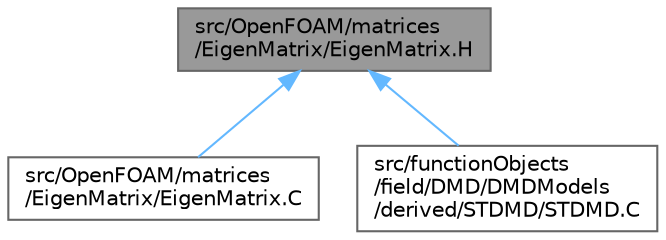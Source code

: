 digraph "src/OpenFOAM/matrices/EigenMatrix/EigenMatrix.H"
{
 // LATEX_PDF_SIZE
  bgcolor="transparent";
  edge [fontname=Helvetica,fontsize=10,labelfontname=Helvetica,labelfontsize=10];
  node [fontname=Helvetica,fontsize=10,shape=box,height=0.2,width=0.4];
  Node1 [id="Node000001",label="src/OpenFOAM/matrices\l/EigenMatrix/EigenMatrix.H",height=0.2,width=0.4,color="gray40", fillcolor="grey60", style="filled", fontcolor="black",tooltip=" "];
  Node1 -> Node2 [id="edge1_Node000001_Node000002",dir="back",color="steelblue1",style="solid",tooltip=" "];
  Node2 [id="Node000002",label="src/OpenFOAM/matrices\l/EigenMatrix/EigenMatrix.C",height=0.2,width=0.4,color="grey40", fillcolor="white", style="filled",URL="$EigenMatrix_8C.html",tooltip=" "];
  Node1 -> Node3 [id="edge2_Node000001_Node000003",dir="back",color="steelblue1",style="solid",tooltip=" "];
  Node3 [id="Node000003",label="src/functionObjects\l/field/DMD/DMDModels\l/derived/STDMD/STDMD.C",height=0.2,width=0.4,color="grey40", fillcolor="white", style="filled",URL="$STDMD_8C.html",tooltip=" "];
}
